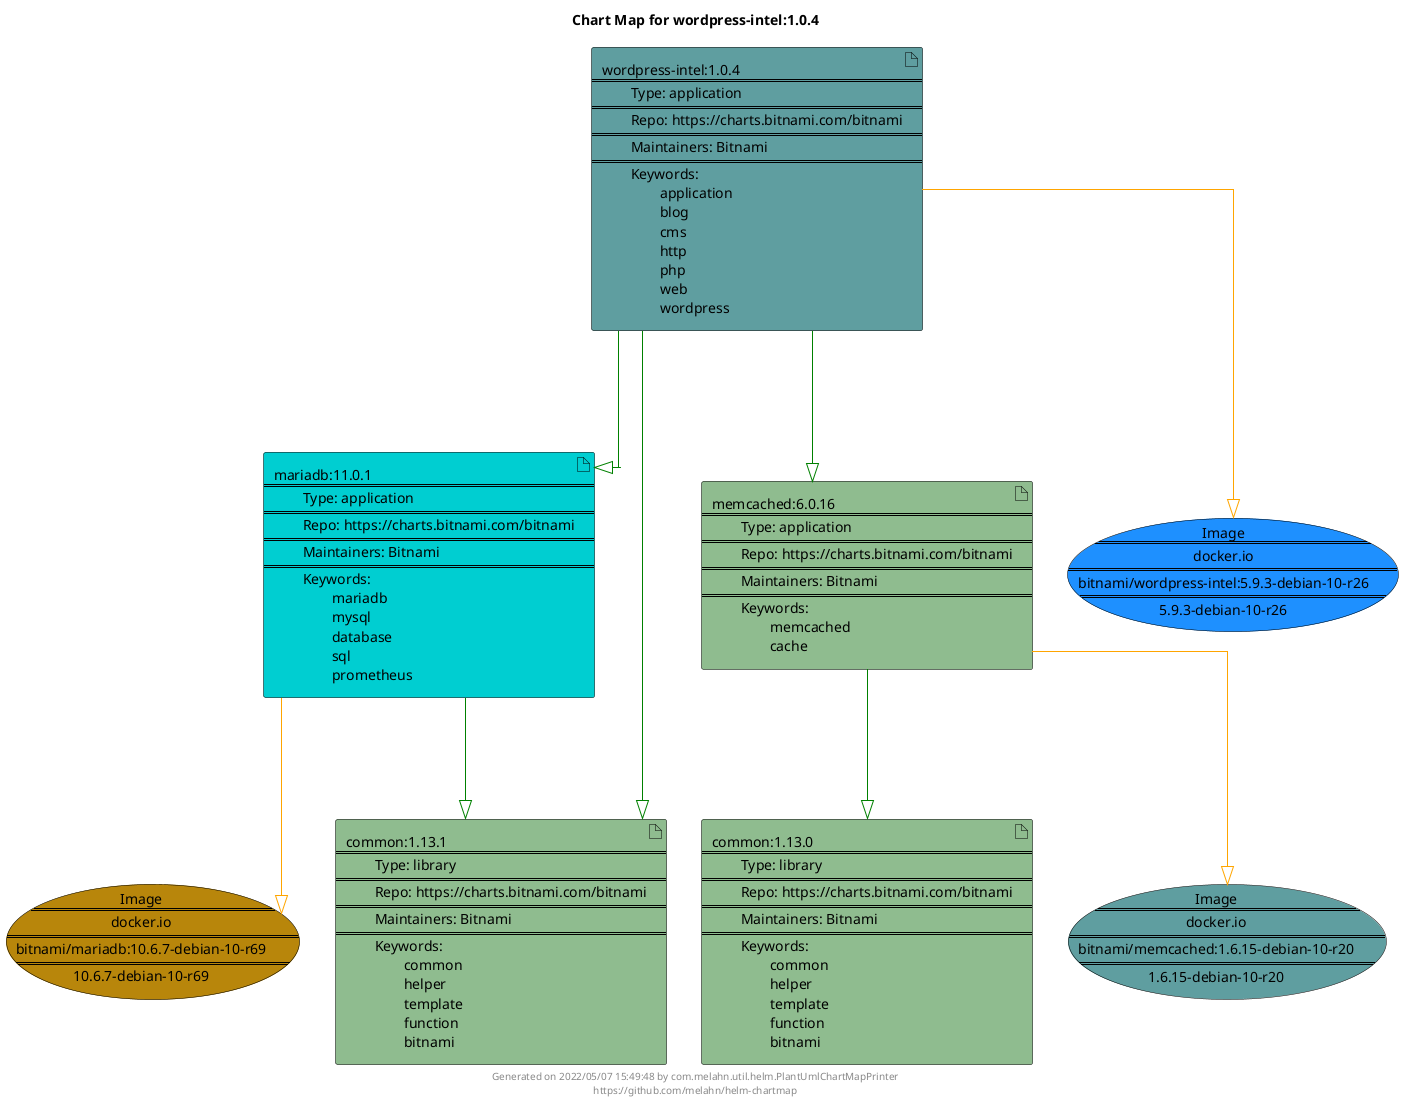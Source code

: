@startuml
skinparam linetype ortho
skinparam backgroundColor white
skinparam usecaseBorderColor black
skinparam usecaseArrowColor LightSlateGray
skinparam artifactBorderColor black
skinparam artifactArrowColor LightSlateGray

title Chart Map for wordpress-intel:1.0.4

'There are 5 referenced Helm Charts
artifact "common:1.13.1\n====\n\tType: library\n====\n\tRepo: https://charts.bitnami.com/bitnami\n====\n\tMaintainers: Bitnami\n====\n\tKeywords: \n\t\tcommon\n\t\thelper\n\t\ttemplate\n\t\tfunction\n\t\tbitnami" as common_1_13_1 #DarkSeaGreen
artifact "memcached:6.0.16\n====\n\tType: application\n====\n\tRepo: https://charts.bitnami.com/bitnami\n====\n\tMaintainers: Bitnami\n====\n\tKeywords: \n\t\tmemcached\n\t\tcache" as memcached_6_0_16 #DarkSeaGreen
artifact "mariadb:11.0.1\n====\n\tType: application\n====\n\tRepo: https://charts.bitnami.com/bitnami\n====\n\tMaintainers: Bitnami\n====\n\tKeywords: \n\t\tmariadb\n\t\tmysql\n\t\tdatabase\n\t\tsql\n\t\tprometheus" as mariadb_11_0_1 #DarkTurquoise
artifact "common:1.13.0\n====\n\tType: library\n====\n\tRepo: https://charts.bitnami.com/bitnami\n====\n\tMaintainers: Bitnami\n====\n\tKeywords: \n\t\tcommon\n\t\thelper\n\t\ttemplate\n\t\tfunction\n\t\tbitnami" as common_1_13_0 #DarkSeaGreen
artifact "wordpress-intel:1.0.4\n====\n\tType: application\n====\n\tRepo: https://charts.bitnami.com/bitnami\n====\n\tMaintainers: Bitnami\n====\n\tKeywords: \n\t\tapplication\n\t\tblog\n\t\tcms\n\t\thttp\n\t\tphp\n\t\tweb\n\t\twordpress" as wordpress_intel_1_0_4 #CadetBlue

'There are 3 referenced Docker Images
usecase "Image\n====\ndocker.io\n====\nbitnami/memcached:1.6.15-debian-10-r20\n====\n1.6.15-debian-10-r20" as docker_io_bitnami_memcached_1_6_15_debian_10_r20 #CadetBlue
usecase "Image\n====\ndocker.io\n====\nbitnami/wordpress-intel:5.9.3-debian-10-r26\n====\n5.9.3-debian-10-r26" as docker_io_bitnami_wordpress_intel_5_9_3_debian_10_r26 #DodgerBlue
usecase "Image\n====\ndocker.io\n====\nbitnami/mariadb:10.6.7-debian-10-r69\n====\n10.6.7-debian-10-r69" as docker_io_bitnami_mariadb_10_6_7_debian_10_r69 #DarkGoldenRod

'Chart Dependencies
wordpress_intel_1_0_4--[#green]-|>common_1_13_1
wordpress_intel_1_0_4--[#green]-|>memcached_6_0_16
memcached_6_0_16--[#green]-|>common_1_13_0
wordpress_intel_1_0_4--[#green]-|>mariadb_11_0_1
mariadb_11_0_1--[#green]-|>common_1_13_1
memcached_6_0_16--[#orange]-|>docker_io_bitnami_memcached_1_6_15_debian_10_r20
mariadb_11_0_1--[#orange]-|>docker_io_bitnami_mariadb_10_6_7_debian_10_r69
wordpress_intel_1_0_4--[#orange]-|>docker_io_bitnami_wordpress_intel_5_9_3_debian_10_r26

center footer Generated on 2022/05/07 15:49:48 by com.melahn.util.helm.PlantUmlChartMapPrinter\nhttps://github.com/melahn/helm-chartmap
@enduml
